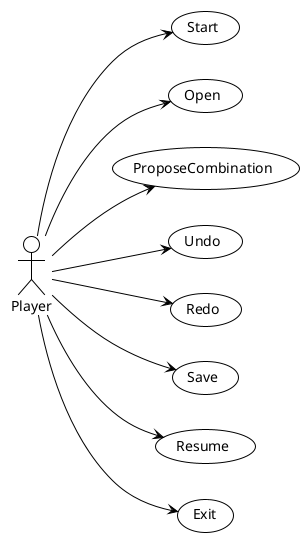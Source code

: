 @startuml use-case-core
!theme plain
left to right direction

actor Player

usecase Start
usecase Open
usecase ProposeCombination
usecase Undo
usecase Redo
usecase Save
usecase Resume
usecase Exit

Player -->(Start)
Player -->(Open)
Player -->(ProposeCombination)
Player -->(Undo)
Player -->(Redo)
Player -->(Save)
Player -->(Resume)
Player -->(Exit)

@enduml
